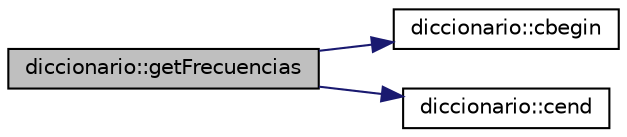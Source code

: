 digraph "diccionario::getFrecuencias"
{
  edge [fontname="Helvetica",fontsize="10",labelfontname="Helvetica",labelfontsize="10"];
  node [fontname="Helvetica",fontsize="10",shape=record];
  rankdir="LR";
  Node4 [label="diccionario::getFrecuencias",height=0.2,width=0.4,color="black", fillcolor="grey75", style="filled", fontcolor="black"];
  Node4 -> Node5 [color="midnightblue",fontsize="10",style="solid",fontname="Helvetica"];
  Node5 [label="diccionario::cbegin",height=0.2,width=0.4,color="black", fillcolor="white", style="filled",URL="$classdiccionario.html#ae0fef8f7cb621da3fc1dc73e20fc4749",tooltip="Iterador constante al inicio del diccionario. "];
  Node4 -> Node6 [color="midnightblue",fontsize="10",style="solid",fontname="Helvetica"];
  Node6 [label="diccionario::cend",height=0.2,width=0.4,color="black", fillcolor="white", style="filled",URL="$classdiccionario.html#ac000fe2dbf66b9f509ab8727d36fc185",tooltip="Iterador constante al final del diccionario. "];
}
